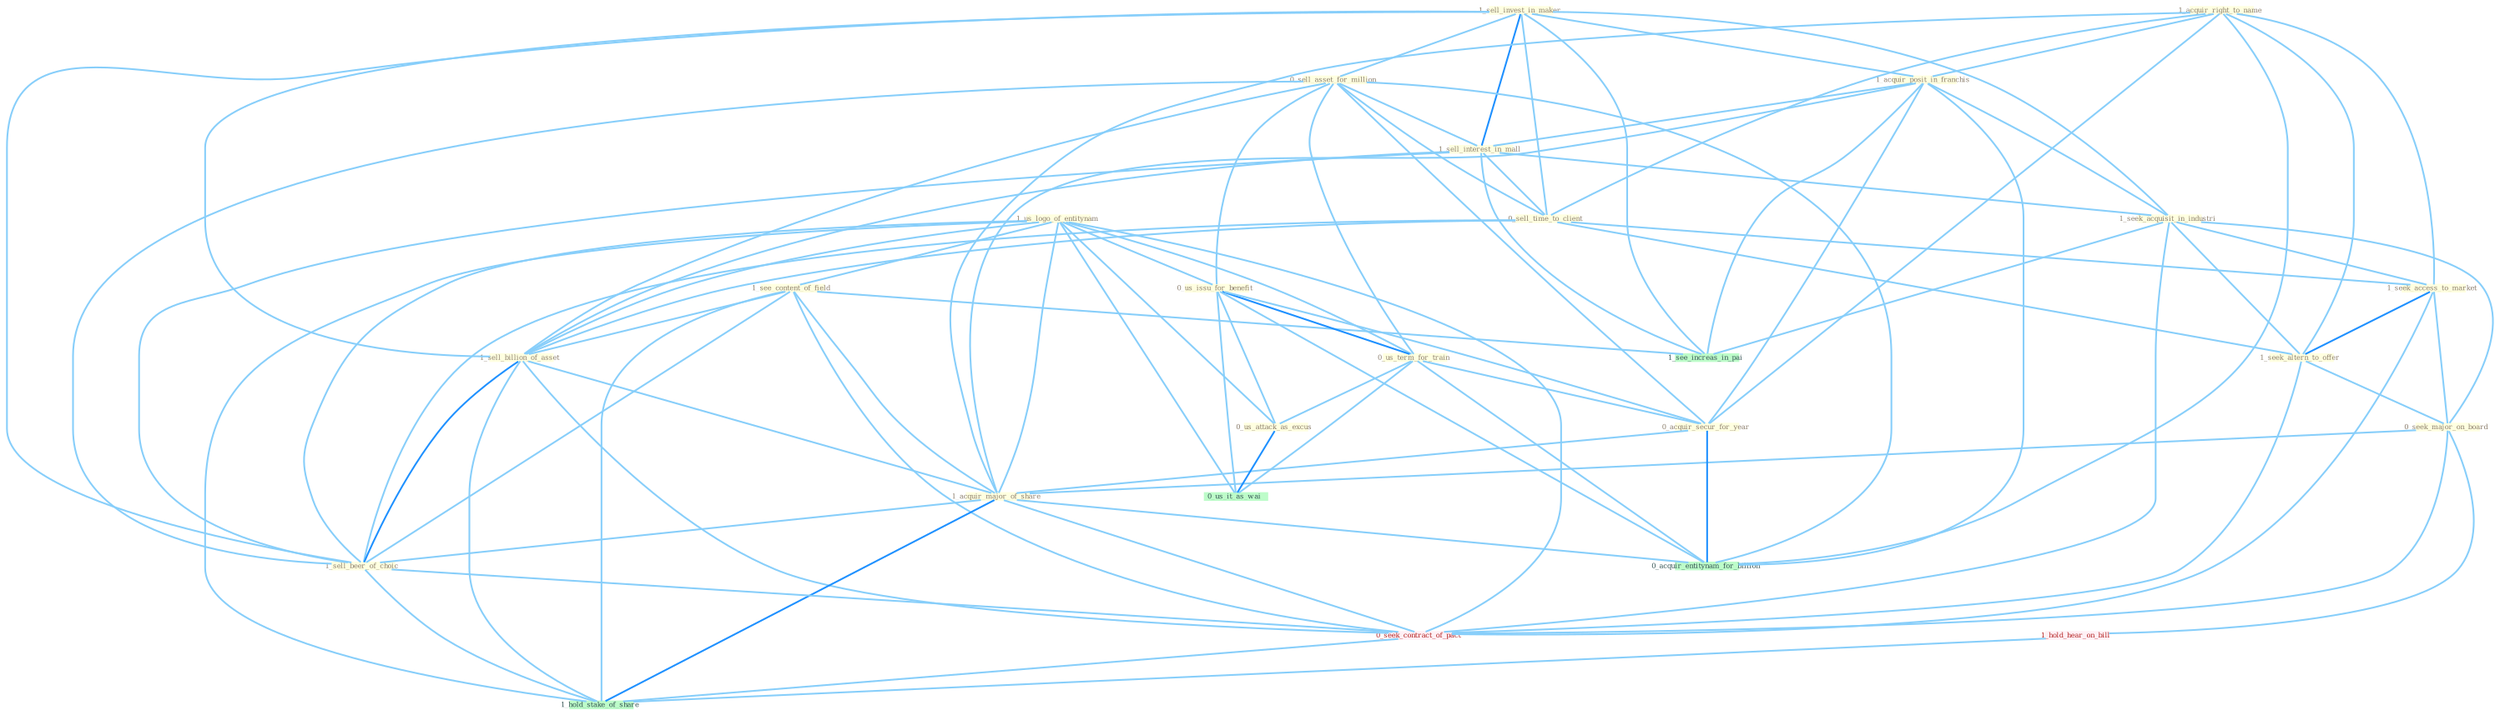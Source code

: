 Graph G{ 
    node
    [shape=polygon,style=filled,width=.5,height=.06,color="#BDFCC9",fixedsize=true,fontsize=4,
    fontcolor="#2f4f4f"];
    {node
    [color="#ffffe0", fontcolor="#8b7d6b"] "1_us_logo_of_entitynam " "1_sell_invest_in_maker " "1_acquir_right_to_name " "1_acquir_posit_in_franchis " "0_sell_asset_for_million " "1_sell_interest_in_mall " "1_see_content_of_field " "0_sell_time_to_client " "0_us_issu_for_benefit " "1_seek_acquisit_in_industri " "1_seek_access_to_market " "0_us_term_for_train " "1_seek_altern_to_offer " "0_seek_major_on_board " "1_sell_billion_of_asset " "0_acquir_secur_for_year " "0_us_attack_as_excus " "1_acquir_major_of_share " "1_sell_beer_of_choic "}
{node [color="#fff0f5", fontcolor="#b22222"] "0_seek_contract_of_pact " "1_hold_hear_on_bill "}
edge [color="#B0E2FF"];

	"1_us_logo_of_entitynam " -- "1_see_content_of_field " [w="1", color="#87cefa" ];
	"1_us_logo_of_entitynam " -- "0_us_issu_for_benefit " [w="1", color="#87cefa" ];
	"1_us_logo_of_entitynam " -- "0_us_term_for_train " [w="1", color="#87cefa" ];
	"1_us_logo_of_entitynam " -- "1_sell_billion_of_asset " [w="1", color="#87cefa" ];
	"1_us_logo_of_entitynam " -- "0_us_attack_as_excus " [w="1", color="#87cefa" ];
	"1_us_logo_of_entitynam " -- "1_acquir_major_of_share " [w="1", color="#87cefa" ];
	"1_us_logo_of_entitynam " -- "1_sell_beer_of_choic " [w="1", color="#87cefa" ];
	"1_us_logo_of_entitynam " -- "0_seek_contract_of_pact " [w="1", color="#87cefa" ];
	"1_us_logo_of_entitynam " -- "0_us_it_as_wai " [w="1", color="#87cefa" ];
	"1_us_logo_of_entitynam " -- "1_hold_stake_of_share " [w="1", color="#87cefa" ];
	"1_sell_invest_in_maker " -- "1_acquir_posit_in_franchis " [w="1", color="#87cefa" ];
	"1_sell_invest_in_maker " -- "0_sell_asset_for_million " [w="1", color="#87cefa" ];
	"1_sell_invest_in_maker " -- "1_sell_interest_in_mall " [w="2", color="#1e90ff" , len=0.8];
	"1_sell_invest_in_maker " -- "0_sell_time_to_client " [w="1", color="#87cefa" ];
	"1_sell_invest_in_maker " -- "1_seek_acquisit_in_industri " [w="1", color="#87cefa" ];
	"1_sell_invest_in_maker " -- "1_sell_billion_of_asset " [w="1", color="#87cefa" ];
	"1_sell_invest_in_maker " -- "1_sell_beer_of_choic " [w="1", color="#87cefa" ];
	"1_sell_invest_in_maker " -- "1_see_increas_in_pai " [w="1", color="#87cefa" ];
	"1_acquir_right_to_name " -- "1_acquir_posit_in_franchis " [w="1", color="#87cefa" ];
	"1_acquir_right_to_name " -- "0_sell_time_to_client " [w="1", color="#87cefa" ];
	"1_acquir_right_to_name " -- "1_seek_access_to_market " [w="1", color="#87cefa" ];
	"1_acquir_right_to_name " -- "1_seek_altern_to_offer " [w="1", color="#87cefa" ];
	"1_acquir_right_to_name " -- "0_acquir_secur_for_year " [w="1", color="#87cefa" ];
	"1_acquir_right_to_name " -- "1_acquir_major_of_share " [w="1", color="#87cefa" ];
	"1_acquir_right_to_name " -- "0_acquir_entitynam_for_billion " [w="1", color="#87cefa" ];
	"1_acquir_posit_in_franchis " -- "1_sell_interest_in_mall " [w="1", color="#87cefa" ];
	"1_acquir_posit_in_franchis " -- "1_seek_acquisit_in_industri " [w="1", color="#87cefa" ];
	"1_acquir_posit_in_franchis " -- "0_acquir_secur_for_year " [w="1", color="#87cefa" ];
	"1_acquir_posit_in_franchis " -- "1_acquir_major_of_share " [w="1", color="#87cefa" ];
	"1_acquir_posit_in_franchis " -- "0_acquir_entitynam_for_billion " [w="1", color="#87cefa" ];
	"1_acquir_posit_in_franchis " -- "1_see_increas_in_pai " [w="1", color="#87cefa" ];
	"0_sell_asset_for_million " -- "1_sell_interest_in_mall " [w="1", color="#87cefa" ];
	"0_sell_asset_for_million " -- "0_sell_time_to_client " [w="1", color="#87cefa" ];
	"0_sell_asset_for_million " -- "0_us_issu_for_benefit " [w="1", color="#87cefa" ];
	"0_sell_asset_for_million " -- "0_us_term_for_train " [w="1", color="#87cefa" ];
	"0_sell_asset_for_million " -- "1_sell_billion_of_asset " [w="1", color="#87cefa" ];
	"0_sell_asset_for_million " -- "0_acquir_secur_for_year " [w="1", color="#87cefa" ];
	"0_sell_asset_for_million " -- "1_sell_beer_of_choic " [w="1", color="#87cefa" ];
	"0_sell_asset_for_million " -- "0_acquir_entitynam_for_billion " [w="1", color="#87cefa" ];
	"1_sell_interest_in_mall " -- "0_sell_time_to_client " [w="1", color="#87cefa" ];
	"1_sell_interest_in_mall " -- "1_seek_acquisit_in_industri " [w="1", color="#87cefa" ];
	"1_sell_interest_in_mall " -- "1_sell_billion_of_asset " [w="1", color="#87cefa" ];
	"1_sell_interest_in_mall " -- "1_sell_beer_of_choic " [w="1", color="#87cefa" ];
	"1_sell_interest_in_mall " -- "1_see_increas_in_pai " [w="1", color="#87cefa" ];
	"1_see_content_of_field " -- "1_sell_billion_of_asset " [w="1", color="#87cefa" ];
	"1_see_content_of_field " -- "1_acquir_major_of_share " [w="1", color="#87cefa" ];
	"1_see_content_of_field " -- "1_sell_beer_of_choic " [w="1", color="#87cefa" ];
	"1_see_content_of_field " -- "0_seek_contract_of_pact " [w="1", color="#87cefa" ];
	"1_see_content_of_field " -- "1_see_increas_in_pai " [w="1", color="#87cefa" ];
	"1_see_content_of_field " -- "1_hold_stake_of_share " [w="1", color="#87cefa" ];
	"0_sell_time_to_client " -- "1_seek_access_to_market " [w="1", color="#87cefa" ];
	"0_sell_time_to_client " -- "1_seek_altern_to_offer " [w="1", color="#87cefa" ];
	"0_sell_time_to_client " -- "1_sell_billion_of_asset " [w="1", color="#87cefa" ];
	"0_sell_time_to_client " -- "1_sell_beer_of_choic " [w="1", color="#87cefa" ];
	"0_us_issu_for_benefit " -- "0_us_term_for_train " [w="2", color="#1e90ff" , len=0.8];
	"0_us_issu_for_benefit " -- "0_acquir_secur_for_year " [w="1", color="#87cefa" ];
	"0_us_issu_for_benefit " -- "0_us_attack_as_excus " [w="1", color="#87cefa" ];
	"0_us_issu_for_benefit " -- "0_us_it_as_wai " [w="1", color="#87cefa" ];
	"0_us_issu_for_benefit " -- "0_acquir_entitynam_for_billion " [w="1", color="#87cefa" ];
	"1_seek_acquisit_in_industri " -- "1_seek_access_to_market " [w="1", color="#87cefa" ];
	"1_seek_acquisit_in_industri " -- "1_seek_altern_to_offer " [w="1", color="#87cefa" ];
	"1_seek_acquisit_in_industri " -- "0_seek_major_on_board " [w="1", color="#87cefa" ];
	"1_seek_acquisit_in_industri " -- "0_seek_contract_of_pact " [w="1", color="#87cefa" ];
	"1_seek_acquisit_in_industri " -- "1_see_increas_in_pai " [w="1", color="#87cefa" ];
	"1_seek_access_to_market " -- "1_seek_altern_to_offer " [w="2", color="#1e90ff" , len=0.8];
	"1_seek_access_to_market " -- "0_seek_major_on_board " [w="1", color="#87cefa" ];
	"1_seek_access_to_market " -- "0_seek_contract_of_pact " [w="1", color="#87cefa" ];
	"0_us_term_for_train " -- "0_acquir_secur_for_year " [w="1", color="#87cefa" ];
	"0_us_term_for_train " -- "0_us_attack_as_excus " [w="1", color="#87cefa" ];
	"0_us_term_for_train " -- "0_us_it_as_wai " [w="1", color="#87cefa" ];
	"0_us_term_for_train " -- "0_acquir_entitynam_for_billion " [w="1", color="#87cefa" ];
	"1_seek_altern_to_offer " -- "0_seek_major_on_board " [w="1", color="#87cefa" ];
	"1_seek_altern_to_offer " -- "0_seek_contract_of_pact " [w="1", color="#87cefa" ];
	"0_seek_major_on_board " -- "1_acquir_major_of_share " [w="1", color="#87cefa" ];
	"0_seek_major_on_board " -- "0_seek_contract_of_pact " [w="1", color="#87cefa" ];
	"0_seek_major_on_board " -- "1_hold_hear_on_bill " [w="1", color="#87cefa" ];
	"1_sell_billion_of_asset " -- "1_acquir_major_of_share " [w="1", color="#87cefa" ];
	"1_sell_billion_of_asset " -- "1_sell_beer_of_choic " [w="2", color="#1e90ff" , len=0.8];
	"1_sell_billion_of_asset " -- "0_seek_contract_of_pact " [w="1", color="#87cefa" ];
	"1_sell_billion_of_asset " -- "1_hold_stake_of_share " [w="1", color="#87cefa" ];
	"0_acquir_secur_for_year " -- "1_acquir_major_of_share " [w="1", color="#87cefa" ];
	"0_acquir_secur_for_year " -- "0_acquir_entitynam_for_billion " [w="2", color="#1e90ff" , len=0.8];
	"0_us_attack_as_excus " -- "0_us_it_as_wai " [w="2", color="#1e90ff" , len=0.8];
	"1_acquir_major_of_share " -- "1_sell_beer_of_choic " [w="1", color="#87cefa" ];
	"1_acquir_major_of_share " -- "0_seek_contract_of_pact " [w="1", color="#87cefa" ];
	"1_acquir_major_of_share " -- "0_acquir_entitynam_for_billion " [w="1", color="#87cefa" ];
	"1_acquir_major_of_share " -- "1_hold_stake_of_share " [w="2", color="#1e90ff" , len=0.8];
	"1_sell_beer_of_choic " -- "0_seek_contract_of_pact " [w="1", color="#87cefa" ];
	"1_sell_beer_of_choic " -- "1_hold_stake_of_share " [w="1", color="#87cefa" ];
	"0_seek_contract_of_pact " -- "1_hold_stake_of_share " [w="1", color="#87cefa" ];
	"1_hold_hear_on_bill " -- "1_hold_stake_of_share " [w="1", color="#87cefa" ];
}